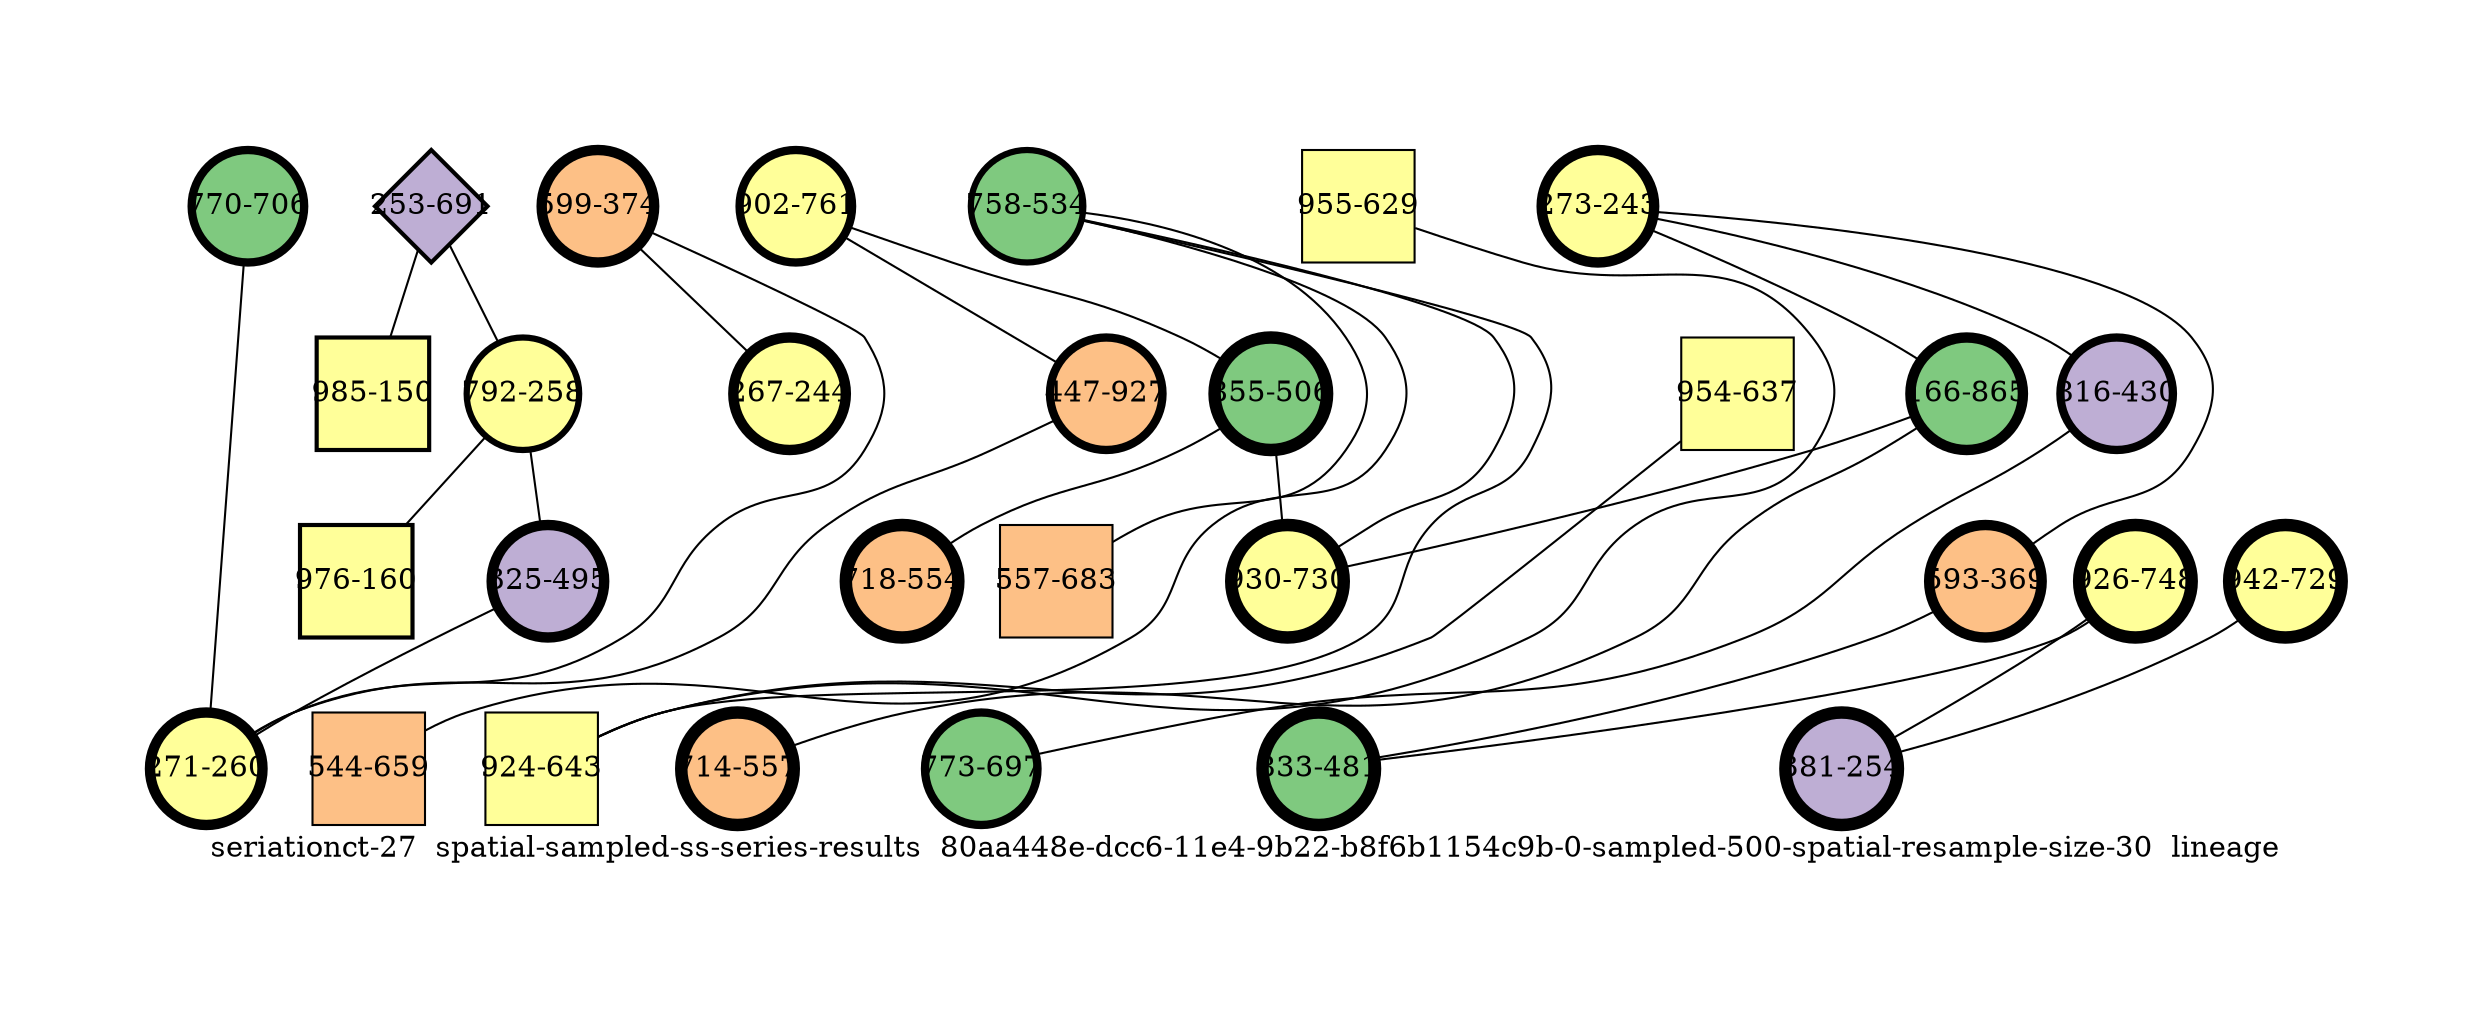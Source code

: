 strict graph "seriationct-27  spatial-sampled-ss-series-results  80aa448e-dcc6-11e4-9b22-b8f6b1154c9b-0-sampled-500-spatial-resample-size-30  lineage" {
labelloc=b;
ratio=auto;
pad="1.0";
label="seriationct-27  spatial-sampled-ss-series-results  80aa448e-dcc6-11e4-9b22-b8f6b1154c9b-0-sampled-500-spatial-resample-size-30  lineage";
node [width="0.75", style=filled, fixedsize=true, height="0.75", shape=circle, label=""];
0 [xCoordinate="243.0", appears_in_slice=5, yCoordinate="273.0", colorscheme=accent6, lineage_id=0, short_label="273-243", label="273-243", shape=circle, cluster_id=3, fillcolor=4, size="500.0", id=0, penwidth="5.0"];
1 [xCoordinate="865.0", appears_in_slice=5, yCoordinate="166.0", colorscheme=accent6, lineage_id=0, short_label="166-865", label="166-865", shape=circle, cluster_id=0, fillcolor=1, size="500.0", id=1, penwidth="5.0"];
2 [xCoordinate="374.0", appears_in_slice=5, yCoordinate="599.0", colorscheme=accent6, lineage_id=0, short_label="599-374", label="599-374", shape=circle, cluster_id=2, fillcolor=3, size="500.0", id=2, penwidth="5.0"];
3 [xCoordinate="761.0", appears_in_slice=4, yCoordinate="902.0", colorscheme=accent6, lineage_id=0, short_label="902-761", label="902-761", shape=circle, cluster_id=3, fillcolor=4, size="500.0", id=3, penwidth="4.0"];
4 [xCoordinate="506.0", appears_in_slice=6, yCoordinate="855.0", colorscheme=accent6, lineage_id=0, short_label="855-506", label="855-506", shape=circle, cluster_id=0, fillcolor=1, size="500.0", id=4, penwidth="6.0"];
5 [xCoordinate="748.0", appears_in_slice=6, yCoordinate="926.0", colorscheme=accent6, lineage_id=0, short_label="926-748", label="926-748", shape=circle, cluster_id=3, fillcolor=4, size="500.0", id=5, penwidth="6.0"];
6 [xCoordinate="729.0", appears_in_slice=6, yCoordinate="942.0", colorscheme=accent6, lineage_id=0, short_label="942-729", label="942-729", shape=circle, cluster_id=3, fillcolor=4, size="500.0", id=6, penwidth="6.0"];
7 [xCoordinate="691.0", appears_in_slice=2, yCoordinate="253.0", colorscheme=accent6, lineage_id=2, short_label="253-691", label="253-691", shape=diamond, cluster_id=1, fillcolor=2, size="500.0", id=7, penwidth="2.0"];
8 [xCoordinate="150.0", appears_in_slice=2, yCoordinate="985.0", colorscheme=accent6, lineage_id=1, short_label="985-150", label="985-150", shape=square, cluster_id=3, fillcolor=4, size="500.0", id=8, penwidth="2.0"];
9 [xCoordinate="258.0", appears_in_slice=3, yCoordinate="792.0", colorscheme=accent6, lineage_id=0, short_label="792-258", label="792-258", shape=circle, cluster_id=3, fillcolor=4, size="500.0", id=9, penwidth="3.0"];
10 [xCoordinate="430.0", appears_in_slice=4, yCoordinate="816.0", colorscheme=accent6, lineage_id=0, short_label="816-430", label="816-430", shape=circle, cluster_id=1, fillcolor=2, size="500.0", id=10, penwidth="4.0"];
11 [xCoordinate="637.0", appears_in_slice=1, yCoordinate="954.0", colorscheme=accent6, lineage_id=1, short_label="954-637", label="954-637", shape=square, cluster_id=3, fillcolor=4, size="500.0", id=11, penwidth="1.0"];
12 [xCoordinate="534.0", appears_in_slice=3, yCoordinate="758.0", colorscheme=accent6, lineage_id=0, short_label="758-534", label="758-534", shape=circle, cluster_id=0, fillcolor=1, size="500.0", id=12, penwidth="3.0"];
13 [xCoordinate="244.0", appears_in_slice=5, yCoordinate="267.0", colorscheme=accent6, lineage_id=0, short_label="267-244", label="267-244", shape=circle, cluster_id=3, fillcolor=4, size="500.0", id=13, penwidth="5.0"];
14 [xCoordinate="927.0", appears_in_slice=4, yCoordinate="447.0", colorscheme=accent6, lineage_id=0, short_label="447-927", label="447-927", shape=circle, cluster_id=2, fillcolor=3, size="500.0", id=14, penwidth="4.0"];
15 [xCoordinate="495.0", appears_in_slice=5, yCoordinate="325.0", colorscheme=accent6, lineage_id=0, short_label="325-495", label="325-495", shape=circle, cluster_id=1, fillcolor=2, size="500.0", id=15, penwidth="5.0"];
16 [xCoordinate="554.0", appears_in_slice=6, yCoordinate="718.0", colorscheme=accent6, lineage_id=0, short_label="718-554", label="718-554", shape=circle, cluster_id=2, fillcolor=3, size="500.0", id=17, penwidth="6.0"];
17 [xCoordinate="683.0", appears_in_slice=1, yCoordinate="557.0", colorscheme=accent6, lineage_id=1, short_label="557-683", label="557-683", shape=square, cluster_id=2, fillcolor=3, size="500.0", id=18, penwidth="1.0"];
18 [xCoordinate="254.0", appears_in_slice=6, yCoordinate="381.0", colorscheme=accent6, lineage_id=0, short_label="381-254", label="381-254", shape=circle, cluster_id=1, fillcolor=2, size="500.0", id=19, penwidth="6.0"];
19 [xCoordinate="369.0", appears_in_slice=5, yCoordinate="593.0", colorscheme=accent6, lineage_id=0, short_label="593-369", label="593-369", shape=circle, cluster_id=2, fillcolor=3, size="500.0", id=20, penwidth="5.0"];
20 [xCoordinate="629.0", appears_in_slice=1, yCoordinate="955.0", colorscheme=accent6, lineage_id=1, short_label="955-629", label="955-629", shape=square, cluster_id=3, fillcolor=4, size="500.0", id=21, penwidth="1.0"];
21 [xCoordinate="643.0", appears_in_slice=1, yCoordinate="924.0", colorscheme=accent6, lineage_id=1, short_label="924-643", label="924-643", shape=square, cluster_id=3, fillcolor=4, size="500.0", id=22, penwidth="1.0"];
22 [xCoordinate="697.0", appears_in_slice=4, yCoordinate="773.0", colorscheme=accent6, lineage_id=0, short_label="773-697", label="773-697", shape=circle, cluster_id=0, fillcolor=1, size="500.0", id=16, penwidth="4.0"];
23 [xCoordinate="481.0", appears_in_slice=6, yCoordinate="833.0", colorscheme=accent6, lineage_id=0, short_label="833-481", label="833-481", shape=circle, cluster_id=0, fillcolor=1, size="500.0", id=24, penwidth="6.0"];
24 [xCoordinate="706.0", appears_in_slice=4, yCoordinate="770.0", colorscheme=accent6, lineage_id=0, short_label="770-706", label="770-706", shape=circle, cluster_id=0, fillcolor=1, size="500.0", id=23, penwidth="4.0"];
25 [xCoordinate="160.0", appears_in_slice=2, yCoordinate="976.0", colorscheme=accent6, lineage_id=1, short_label="976-160", label="976-160", shape=square, cluster_id=3, fillcolor=4, size="500.0", id=25, penwidth="2.0"];
26 [xCoordinate="260.0", appears_in_slice=5, yCoordinate="271.0", colorscheme=accent6, lineage_id=0, short_label="271-260", label="271-260", shape=circle, cluster_id=3, fillcolor=4, size="500.0", id=26, penwidth="5.0"];
27 [xCoordinate="659.0", appears_in_slice=1, yCoordinate="544.0", colorscheme=accent6, lineage_id=1, short_label="544-659", label="544-659", shape=square, cluster_id=2, fillcolor=3, size="500.0", id=27, penwidth="1.0"];
28 [xCoordinate="730.0", appears_in_slice=6, yCoordinate="930.0", colorscheme=accent6, lineage_id=0, short_label="930-730", label="930-730", shape=circle, cluster_id=3, fillcolor=4, size="500.0", id=28, penwidth="6.0"];
29 [xCoordinate="557.0", appears_in_slice=6, yCoordinate="714.0", colorscheme=accent6, lineage_id=0, short_label="714-557", label="714-557", shape=circle, cluster_id=2, fillcolor=3, size="500.0", id=29, penwidth="6.0"];
0 -- 1  [inverseweight="22.9657606087", weight="0.0435430821142"];
0 -- 10  [inverseweight="3.99552751238", weight="0.250279843375"];
0 -- 19  [inverseweight="2.63340326575", weight="0.379736750921"];
1 -- 28  [inverseweight="2.67284152965", weight="0.374133665954"];
1 -- 29  [inverseweight="2.8175386545", weight="0.35491970923"];
2 -- 26  [inverseweight="2.81673378397", weight="0.355021126132"];
2 -- 13  [inverseweight="24.9377334027", weight="0.0400998753115"];
3 -- 4  [inverseweight="4.02571791997", weight="0.248402898534"];
3 -- 14  [inverseweight="14.7957489043", weight="0.0675869809949"];
4 -- 16  [inverseweight="30.4290309725", weight="0.0328633534503"];
4 -- 28  [inverseweight="11.2537284152", weight="0.0888594395661"];
5 -- 18  [inverseweight="31.0086836473", weight="0.0322490309932"];
5 -- 23  [inverseweight="21.0537980267", weight="0.0474973683482"];
6 -- 18  [inverseweight="57.3539334676", weight="0.0174355957742"];
7 -- 8  [inverseweight="1.4974624537", weight="0.667796376151"];
7 -- 9  [inverseweight="2.13476473179", weight="0.468435694626"];
9 -- 25  [inverseweight="4.29220128767", weight="0.232980685895"];
9 -- 15  [inverseweight="4.12645767073", weight="0.242338606087"];
10 -- 22  [inverseweight="17.8571428571", weight="0.056"];
11 -- 21  [inverseweight="24.6932399162", weight="0.0404969134626"];
12 -- 17  [inverseweight="1.62746483111", weight="0.614452601915"];
12 -- 27  [inverseweight="1.74365331874", weight="0.573508500373"];
12 -- 28  [inverseweight="2.74966112515", weight="0.363681179057"];
12 -- 21  [inverseweight="1.6259668231", weight="0.615018698903"];
14 -- 26  [inverseweight="5.01557244942", weight="0.199379036009"];
15 -- 26  [inverseweight="16.10391566", weight="0.062096698785"];
19 -- 23  [inverseweight="6.23152753213", weight="0.160474297007"];
20 -- 21  [inverseweight="46.8292905791", weight="0.0213541565041"];
24 -- 26  [inverseweight="1.52036796871", weight="0.657735509152"];
}
